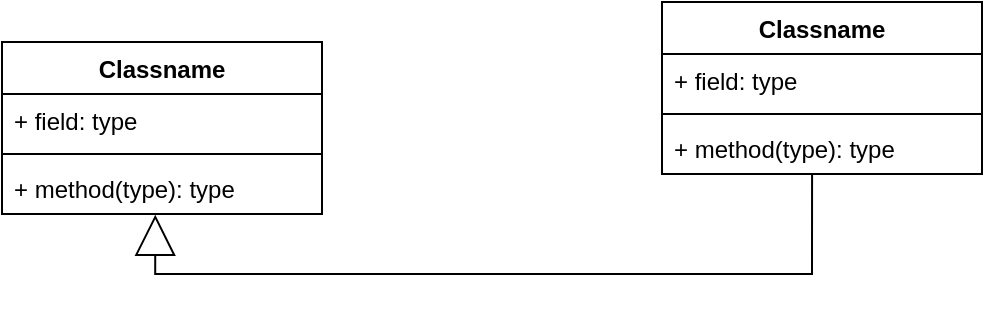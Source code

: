 <mxfile version="17.4.2" type="github">
  <diagram id="p1kzzEzqoxH6aWZURSkT" name="第 1 页">
    <mxGraphModel dx="1185" dy="662" grid="1" gridSize="10" guides="1" tooltips="1" connect="1" arrows="1" fold="1" page="1" pageScale="1" pageWidth="827" pageHeight="1169" math="0" shadow="0">
      <root>
        <mxCell id="0" />
        <mxCell id="1" parent="0" />
        <mxCell id="P4v0LCrM2_imBFyUt1ek-5" value="Classname" style="swimlane;fontStyle=1;align=center;verticalAlign=top;childLayout=stackLayout;horizontal=1;startSize=26;horizontalStack=0;resizeParent=1;resizeParentMax=0;resizeLast=0;collapsible=1;marginBottom=0;" vertex="1" parent="1">
          <mxGeometry x="120" y="100" width="160" height="86" as="geometry" />
        </mxCell>
        <mxCell id="P4v0LCrM2_imBFyUt1ek-6" value="+ field: type" style="text;strokeColor=none;fillColor=none;align=left;verticalAlign=top;spacingLeft=4;spacingRight=4;overflow=hidden;rotatable=0;points=[[0,0.5],[1,0.5]];portConstraint=eastwest;" vertex="1" parent="P4v0LCrM2_imBFyUt1ek-5">
          <mxGeometry y="26" width="160" height="26" as="geometry" />
        </mxCell>
        <mxCell id="P4v0LCrM2_imBFyUt1ek-7" value="" style="line;strokeWidth=1;fillColor=none;align=left;verticalAlign=middle;spacingTop=-1;spacingLeft=3;spacingRight=3;rotatable=0;labelPosition=right;points=[];portConstraint=eastwest;" vertex="1" parent="P4v0LCrM2_imBFyUt1ek-5">
          <mxGeometry y="52" width="160" height="8" as="geometry" />
        </mxCell>
        <mxCell id="P4v0LCrM2_imBFyUt1ek-8" value="+ method(type): type" style="text;strokeColor=none;fillColor=none;align=left;verticalAlign=top;spacingLeft=4;spacingRight=4;overflow=hidden;rotatable=0;points=[[0,0.5],[1,0.5]];portConstraint=eastwest;" vertex="1" parent="P4v0LCrM2_imBFyUt1ek-5">
          <mxGeometry y="60" width="160" height="26" as="geometry" />
        </mxCell>
        <mxCell id="P4v0LCrM2_imBFyUt1ek-26" style="edgeStyle=orthogonalEdgeStyle;shape=connector;rounded=0;orthogonalLoop=1;jettySize=auto;html=1;entryX=0.479;entryY=1.013;entryDx=0;entryDy=0;entryPerimeter=0;labelBackgroundColor=default;fontFamily=Helvetica;fontSize=11;fontColor=default;endArrow=block;endFill=0;endSize=18;strokeColor=default;strokeWidth=1;exitX=0.469;exitY=0.981;exitDx=0;exitDy=0;exitPerimeter=0;" edge="1" parent="1" source="P4v0LCrM2_imBFyUt1ek-25" target="P4v0LCrM2_imBFyUt1ek-8">
          <mxGeometry relative="1" as="geometry" />
        </mxCell>
        <mxCell id="P4v0LCrM2_imBFyUt1ek-22" value="Classname" style="swimlane;fontStyle=1;align=center;verticalAlign=top;childLayout=stackLayout;horizontal=1;startSize=26;horizontalStack=0;resizeParent=1;resizeParentMax=0;resizeLast=0;collapsible=1;marginBottom=0;" vertex="1" parent="1">
          <mxGeometry x="450" y="80" width="160" height="86" as="geometry" />
        </mxCell>
        <mxCell id="P4v0LCrM2_imBFyUt1ek-23" value="+ field: type" style="text;strokeColor=none;fillColor=none;align=left;verticalAlign=top;spacingLeft=4;spacingRight=4;overflow=hidden;rotatable=0;points=[[0,0.5],[1,0.5]];portConstraint=eastwest;" vertex="1" parent="P4v0LCrM2_imBFyUt1ek-22">
          <mxGeometry y="26" width="160" height="26" as="geometry" />
        </mxCell>
        <mxCell id="P4v0LCrM2_imBFyUt1ek-24" value="" style="line;strokeWidth=1;fillColor=none;align=left;verticalAlign=middle;spacingTop=-1;spacingLeft=3;spacingRight=3;rotatable=0;labelPosition=right;points=[];portConstraint=eastwest;" vertex="1" parent="P4v0LCrM2_imBFyUt1ek-22">
          <mxGeometry y="52" width="160" height="8" as="geometry" />
        </mxCell>
        <mxCell id="P4v0LCrM2_imBFyUt1ek-25" value="+ method(type): type" style="text;strokeColor=none;fillColor=none;align=left;verticalAlign=top;spacingLeft=4;spacingRight=4;overflow=hidden;rotatable=0;points=[[0,0.5],[1,0.5]];portConstraint=eastwest;" vertex="1" parent="P4v0LCrM2_imBFyUt1ek-22">
          <mxGeometry y="60" width="160" height="26" as="geometry" />
        </mxCell>
      </root>
    </mxGraphModel>
  </diagram>
</mxfile>

